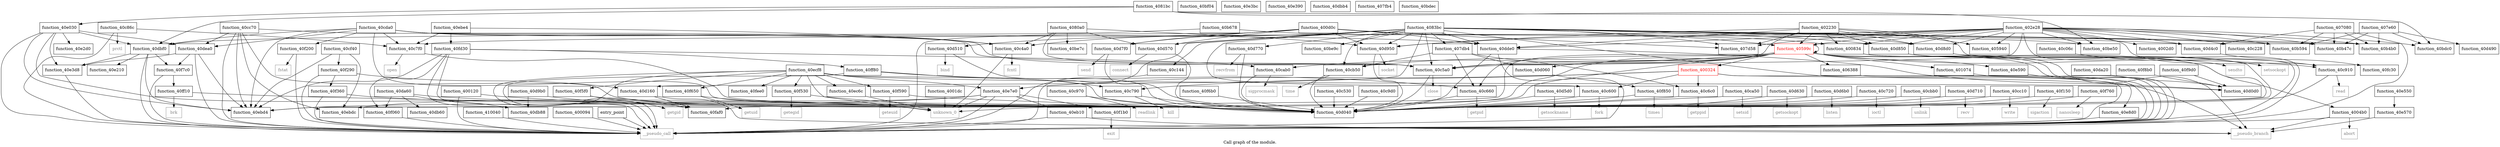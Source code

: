 digraph "Call graph of the module." {
  label="Call graph of the module.";
  node [shape=record];

  Node_function_40be9c [label="{function_40be9c}"];
  Node_function_40bf04 [label="{function_40bf04}"];
  Node_function_40c06c [label="{function_40c06c}"];
  Node_function_40db88 [label="{function_40db88}"];
  Node_function_40cc70 [label="{function_40cc70}"];
  Node_function_40da20 [label="{function_40da20}"];
  Node_function_40c144 [label="{function_40c144}"];
  Node_function_40da60 [label="{function_40da60}"];
  Node_function_40c228 [label="{function_40c228}"];
  Node_function_40c4a0 [label="{function_40c4a0}"];
  Node_function_40c530 [label="{function_40c530}"];
  Node_function_40c5a0 [label="{function_40c5a0}"];
  Node_function_40d950 [label="{function_40d950}"];
  Node_function_40c600 [label="{function_40c600}"];
  Node_function_40c86c [label="{function_40c86c}"];
  Node_function_40d770 [label="{function_40d770}"];
  Node_function_40cda0 [label="{function_40cda0}"];
  Node_function_40cf40 [label="{function_40cf40}"];
  Node_function_40c910 [label="{function_40c910}"];
  Node_function_40d510 [label="{function_40d510}"];
  Node_function_40c660 [label="{function_40c660}"];
  Node_function_40c970 [label="{function_40c970}"];
  Node_function_40d570 [label="{function_40d570}"];
  Node_function_40c9d0 [label="{function_40c9d0}"];
  Node_function_40d7f0 [label="{function_40d7f0}"];
  Node_function_40d040 [label="{function_40d040}"];
  Node_function_40d060 [label="{function_40d060}"];
  Node_function_40d5d0 [label="{function_40d5d0}"];
  Node_function_40d0d0 [label="{function_40d0d0}"];
  Node_function_40ca50 [label="{function_40ca50}"];
  Node_function_40d850 [label="{function_40d850}"];
  Node_function_40d160 [label="{function_40d160}"];
  Node_function_40cab0 [label="{function_40cab0}"];
  Node_function_40d630 [label="{function_40d630}"];
  Node_function_40db60 [label="{function_40db60}"];
  Node_function_40d9b0 [label="{function_40d9b0}"];
  Node_function_40c6c0 [label="{function_40c6c0}"];
  Node_function_40cb50 [label="{function_40cb50}"];
  Node_function_40d6b0 [label="{function_40d6b0}"];
  Node_function_40c720 [label="{function_40c720}"];
  Node_function_40cbb0 [label="{function_40cbb0}"];
  Node_function_40c790 [label="{function_40c790}"];
  Node_function_40c7f0 [label="{function_40c7f0}"];
  Node_function_40d710 [label="{function_40d710}"];
  Node_function_40cc10 [label="{function_40cc10}"];
  Node_function_40dbf0 [label="{function_40dbf0}"];
  Node_function_40d490 [label="{function_40d490}"];
  Node_function_40d8d0 [label="{function_40d8d0}"];
  Node_function_40d4c0 [label="{function_40d4c0}"];
  Node_function_40dde0 [label="{function_40dde0}"];
  Node_function_40e3bc [label="{function_40e3bc}"];
  Node_function_40e3d8 [label="{function_40e3d8}"];
  Node_function_40e550 [label="{function_40e550}"];
  Node_function_40e570 [label="{function_40e570}"];
  Node_function_40e590 [label="{function_40e590}"];
  Node_function_40e210 [label="{function_40e210}"];
  Node_function_40e2d0 [label="{function_40e2d0}"];
  Node_function_40e390 [label="{function_40e390}"];
  Node_getpid [color="gray50", fontcolor="gray50", label="{getpid}"];
  Node_getppid [color="gray50", fontcolor="gray50", label="{getppid}"];
  Node_function_40dea0 [label="{function_40dea0}"];
  Node_function_40e030 [label="{function_40e030}"];
  Node_function_40dbb4 [label="{function_40dbb4}"];
  Node_geteuid [color="gray50", fontcolor="gray50", label="{geteuid}"];
  Node_getgid [color="gray50", fontcolor="gray50", label="{getgid}"];
  Node_getuid [color="gray50", fontcolor="gray50", label="{getuid}"];
  Node_nanosleep [color="gray50", fontcolor="gray50", label="{nanosleep}"];
  Node_times [color="gray50", fontcolor="gray50", label="{times}"];
  Node_brk [color="gray50", fontcolor="gray50", label="{brk}"];
  Node_abort [color="gray50", fontcolor="gray50", label="{abort}"];
  Node_function_40e7e0 [label="{function_40e7e0}"];
  Node_function_40e8d0 [label="{function_40e8d0}"];
  Node_function_40eb10 [label="{function_40eb10}"];
  Node_function_40ebd4 [label="{function_40ebd4}"];
  Node_function_40ebdc [label="{function_40ebdc}"];
  Node_function_40ebe4 [label="{function_40ebe4}"];
  Node_function_40ec6c [label="{function_40ec6c}"];
  Node_function_40ecf8 [label="{function_40ecf8}"];
  Node_function_40f060 [label="{function_40f060}"];
  Node_function_40f150 [label="{function_40f150}"];
  Node_function_40f1b0 [label="{function_40f1b0}"];
  Node_function_40f200 [label="{function_40f200}"];
  Node_function_40f290 [label="{function_40f290}"];
  Node_function_40f360 [label="{function_40f360}"];
  Node_function_40f530 [label="{function_40f530}"];
  Node_function_40f590 [label="{function_40f590}"];
  Node_function_40f5f0 [label="{function_40f5f0}"];
  Node_function_40f650 [label="{function_40f650}"];
  Node_function_40f6b0 [label="{function_40f6b0}"];
  Node_function_40f760 [label="{function_40f760}"];
  Node_function_40f7c0 [label="{function_40f7c0}"];
  Node_function_40f850 [label="{function_40f850}"];
  Node_function_40f8b0 [label="{function_40f8b0}"];
  Node_function_40f9d0 [label="{function_40f9d0}"];
  Node_function_40faf0 [label="{function_40faf0}"];
  Node_function_40fc30 [label="{function_40fc30}"];
  Node_function_40fd30 [label="{function_40fd30}"];
  Node_function_40fee0 [label="{function_40fee0}"];
  Node_function_40ff10 [label="{function_40ff10}"];
  Node_function_40ff80 [label="{function_40ff80}"];
  Node_function_410040 [label="{function_410040}"];
  Node_unknown_0 [color="gray50", fontcolor="gray50", label="{unknown_0}"];
  Node_fcntl [color="gray50", fontcolor="gray50", label="{fcntl}"];
  Node_close [color="gray50", fontcolor="gray50", label="{close}"];
  Node_fork [color="gray50", fontcolor="gray50", label="{fork}"];
  Node_ioctl [color="gray50", fontcolor="gray50", label="{ioctl}"];
  Node_kill [color="gray50", fontcolor="gray50", label="{kill}"];
  Node_open [color="gray50", fontcolor="gray50", label="{open}"];
  Node_prctl [color="gray50", fontcolor="gray50", label="{prctl}"];
  Node_read [color="gray50", fontcolor="gray50", label="{read}"];
  Node_readlink [color="gray50", fontcolor="gray50", label="{readlink}"];
  Node_setsid [color="gray50", fontcolor="gray50", label="{setsid}"];
  Node_sigprocmask [color="gray50", fontcolor="gray50", label="{sigprocmask}"];
  Node_time [color="gray50", fontcolor="gray50", label="{time}"];
  Node_unlink [color="gray50", fontcolor="gray50", label="{unlink}"];
  Node_write [color="gray50", fontcolor="gray50", label="{write}"];
  Node_bind [color="gray50", fontcolor="gray50", label="{bind}"];
  Node_connect [color="gray50", fontcolor="gray50", label="{connect}"];
  Node_getsockname [color="gray50", fontcolor="gray50", label="{getsockname}"];
  Node_getsockopt [color="gray50", fontcolor="gray50", label="{getsockopt}"];
  Node_listen [color="gray50", fontcolor="gray50", label="{listen}"];
  Node_recv [color="gray50", fontcolor="gray50", label="{recv}"];
  Node_recvfrom [color="gray50", fontcolor="gray50", label="{recvfrom}"];
  Node_send [color="gray50", fontcolor="gray50", label="{send}"];
  Node_sendto [color="gray50", fontcolor="gray50", label="{sendto}"];
  Node_setsockopt [color="gray50", fontcolor="gray50", label="{setsockopt}"];
  Node_socket [color="gray50", fontcolor="gray50", label="{socket}"];
  Node_sigaction [color="gray50", fontcolor="gray50", label="{sigaction}"];
  Node_exit [color="gray50", fontcolor="gray50", label="{exit}"];
  Node_fstat [color="gray50", fontcolor="gray50", label="{fstat}"];
  Node_getegid [color="gray50", fontcolor="gray50", label="{getegid}"];
  Node___pseudo_call [color="gray50", fontcolor="gray50", label="{__pseudo_call}"];
  Node___pseudo_branch [color="gray50", fontcolor="gray50", label="{__pseudo_branch}"];
  Node_function_400094 [label="{function_400094}"];
  Node_function_400120 [label="{function_400120}"];
  Node_function_4001dc [label="{function_4001dc}"];
  Node_entry_point [label="{entry_point}"];
  Node_function_4002d0 [label="{function_4002d0}"];
  Node_function_400324 [color="red", fontcolor="red", label="{function_400324}"];
  Node_function_4004b0 [label="{function_4004b0}"];
  Node_function_407080 [label="{function_407080}"];
  Node_function_400834 [label="{function_400834}"];
  Node_function_400d0c [label="{function_400d0c}"];
  Node_function_401074 [label="{function_401074}"];
  Node_function_402230 [label="{function_402230}"];
  Node_function_402e28 [label="{function_402e28}"];
  Node_function_405940 [label="{function_405940}"];
  Node_function_40599c [color="red", fontcolor="red", label="{function_40599c}"];
  Node_function_406388 [label="{function_406388}"];
  Node_function_407d58 [label="{function_407d58}"];
  Node_function_407db4 [label="{function_407db4}"];
  Node_function_407e60 [label="{function_407e60}"];
  Node_function_407fb4 [label="{function_407fb4}"];
  Node_function_4080a0 [label="{function_4080a0}"];
  Node_function_4081bc [label="{function_4081bc}"];
  Node_function_4083bc [label="{function_4083bc}"];
  Node_function_40b47c [label="{function_40b47c}"];
  Node_function_40b4b0 [label="{function_40b4b0}"];
  Node_function_40b594 [label="{function_40b594}"];
  Node_function_40b678 [label="{function_40b678}"];
  Node_function_40bdc0 [label="{function_40bdc0}"];
  Node_function_40bdec [label="{function_40bdec}"];
  Node_function_40be50 [label="{function_40be50}"];
  Node_function_40be7c [label="{function_40be7c}"];
  Node_function_40c06c -> Node_function_40c910;
  Node_function_40cc70 -> Node_function_40c5a0;
  Node_function_40cc70 -> Node_function_40d040;
  Node_function_40cc70 -> Node_function_40dea0;
  Node_function_40cc70 -> Node_function_40ebd4;
  Node_function_40cc70 -> Node_function_40ebdc;
  Node_function_40cc70 -> Node___pseudo_call;
  Node_function_40da20 -> Node_function_40d0d0;
  Node_function_40c144 -> Node___pseudo_call;
  Node_function_40da60 -> Node_function_40db88;
  Node_function_40da60 -> Node_function_40d040;
  Node_function_40da60 -> Node_function_40db60;
  Node_function_40da60 -> Node_function_40f060;
  Node_function_40c4a0 -> Node_unknown_0;
  Node_function_40c4a0 -> Node_fcntl;
  Node_function_40c530 -> Node_function_40d040;
  Node_function_40c5a0 -> Node_function_40d040;
  Node_function_40c5a0 -> Node_close;
  Node_function_40d950 -> Node_function_40d040;
  Node_function_40d950 -> Node_socket;
  Node_function_40c600 -> Node_function_40d040;
  Node_function_40c600 -> Node_fork;
  Node_function_40c86c -> Node_function_40c7f0;
  Node_function_40c86c -> Node_prctl;
  Node_function_40c86c -> Node___pseudo_call;
  Node_function_40d770 -> Node_function_40d040;
  Node_function_40d770 -> Node_recvfrom;
  Node_function_40cda0 -> Node_function_40c4a0;
  Node_function_40cda0 -> Node_function_40c5a0;
  Node_function_40cda0 -> Node_function_40d040;
  Node_function_40cda0 -> Node_function_40c7f0;
  Node_function_40cda0 -> Node_function_40dbf0;
  Node_function_40cda0 -> Node_function_40dde0;
  Node_function_40cda0 -> Node_function_40dea0;
  Node_function_40cda0 -> Node_function_40ebd4;
  Node_function_40cda0 -> Node_function_40f200;
  Node_function_40cf40 -> Node_function_40ebd4;
  Node_function_40cf40 -> Node_function_40ebdc;
  Node_function_40cf40 -> Node_function_40f290;
  Node_function_40c910 -> Node_function_40d040;
  Node_function_40c910 -> Node_read;
  Node_function_40d510 -> Node_function_40d040;
  Node_function_40d510 -> Node_bind;
  Node_function_40c660 -> Node_function_40d040;
  Node_function_40c660 -> Node_getpid;
  Node_function_40c970 -> Node_function_40d040;
  Node_function_40c970 -> Node_readlink;
  Node_function_40d570 -> Node_function_40d040;
  Node_function_40d570 -> Node_connect;
  Node_function_40c9d0 -> Node_function_40d040;
  Node_function_40d7f0 -> Node_function_40d040;
  Node_function_40d7f0 -> Node_send;
  Node_function_40d060 -> Node_function_40f850;
  Node_function_40d5d0 -> Node_function_40d040;
  Node_function_40d5d0 -> Node_getsockname;
  Node_function_40ca50 -> Node_function_40d040;
  Node_function_40ca50 -> Node_setsid;
  Node_function_40d850 -> Node_function_40d040;
  Node_function_40d850 -> Node_sendto;
  Node_function_40d160 -> Node_function_40faf0;
  Node_function_40d160 -> Node___pseudo_branch;
  Node_function_40cab0 -> Node_function_40d040;
  Node_function_40cab0 -> Node_sigprocmask;
  Node_function_40d630 -> Node_function_40d040;
  Node_function_40d630 -> Node_getsockopt;
  Node_function_40d9b0 -> Node_function_40db88;
  Node_function_40d9b0 -> Node_function_40d040;
  Node_function_40c6c0 -> Node_function_40d040;
  Node_function_40c6c0 -> Node_getppid;
  Node_function_40cb50 -> Node_function_40d040;
  Node_function_40cb50 -> Node_time;
  Node_function_40d6b0 -> Node_function_40d040;
  Node_function_40d6b0 -> Node_listen;
  Node_function_40c720 -> Node_function_40d040;
  Node_function_40c720 -> Node_ioctl;
  Node_function_40cbb0 -> Node_function_40d040;
  Node_function_40cbb0 -> Node_unlink;
  Node_function_40c790 -> Node_function_40d040;
  Node_function_40c790 -> Node_kill;
  Node_function_40c7f0 -> Node_function_40d040;
  Node_function_40c7f0 -> Node_open;
  Node_function_40d710 -> Node_function_40d040;
  Node_function_40d710 -> Node_recv;
  Node_function_40cc10 -> Node_function_40d040;
  Node_function_40cc10 -> Node_write;
  Node_function_40dbf0 -> Node_function_40e3d8;
  Node_function_40dbf0 -> Node_function_40e210;
  Node_function_40dbf0 -> Node_function_40ebd4;
  Node_function_40dbf0 -> Node_function_40f7c0;
  Node_function_40dbf0 -> Node___pseudo_call;
  Node_function_40d8d0 -> Node_function_40d040;
  Node_function_40d8d0 -> Node_setsockopt;
  Node_function_40d4c0 -> Node_function_40fc30;
  Node_function_40dde0 -> Node_function_40d040;
  Node_function_40dde0 -> Node_function_40d0d0;
  Node_function_40dde0 -> Node___pseudo_call;
  Node_function_40e3d8 -> Node___pseudo_call;
  Node_function_40e550 -> Node_function_40e570;
  Node_function_40e570 -> Node___pseudo_branch;
  Node_function_40e590 -> Node___pseudo_call;
  Node_function_40dea0 -> Node_function_40e3d8;
  Node_function_40dea0 -> Node_function_40ebd4;
  Node_function_40dea0 -> Node_function_40f7c0;
  Node_function_40dea0 -> Node___pseudo_call;
  Node_function_40e030 -> Node_function_40dbf0;
  Node_function_40e030 -> Node_function_40e3d8;
  Node_function_40e030 -> Node_function_40e2d0;
  Node_function_40e030 -> Node_function_40dea0;
  Node_function_40e030 -> Node_function_40ebd4;
  Node_function_40e030 -> Node_function_40faf0;
  Node_function_40e030 -> Node___pseudo_call;
  Node_function_40e7e0 -> Node_function_40eb10;
  Node_function_40e7e0 -> Node_function_40ebd4;
  Node_function_40e7e0 -> Node_function_40ebdc;
  Node_function_40e7e0 -> Node_function_40f1b0;
  Node_function_40e7e0 -> Node_unknown_0;
  Node_function_40e7e0 -> Node___pseudo_call;
  Node_function_40e8d0 -> Node___pseudo_call;
  Node_function_40eb10 -> Node___pseudo_call;
  Node_function_40eb10 -> Node___pseudo_branch;
  Node_function_40ebe4 -> Node_function_40c4a0;
  Node_function_40ebe4 -> Node_function_40c7f0;
  Node_function_40ebe4 -> Node_function_40fd30;
  Node_function_40ec6c -> Node_unknown_0;
  Node_function_40ecf8 -> Node_function_40d040;
  Node_function_40ecf8 -> Node_function_40d0d0;
  Node_function_40ecf8 -> Node_function_40e7e0;
  Node_function_40ecf8 -> Node_function_40ec6c;
  Node_function_40ecf8 -> Node_function_40f530;
  Node_function_40ecf8 -> Node_function_40f590;
  Node_function_40ecf8 -> Node_function_40f5f0;
  Node_function_40ecf8 -> Node_function_40f650;
  Node_function_40ecf8 -> Node_function_40faf0;
  Node_function_40ecf8 -> Node_function_40fee0;
  Node_function_40ecf8 -> Node_unknown_0;
  Node_function_40ecf8 -> Node___pseudo_call;
  Node_function_40f060 -> Node___pseudo_call;
  Node_function_40f150 -> Node_function_40d040;
  Node_function_40f150 -> Node_sigaction;
  Node_function_40f1b0 -> Node_exit;
  Node_function_40f200 -> Node_fstat;
  Node_function_40f200 -> Node___pseudo_call;
  Node_function_40f290 -> Node_function_40d160;
  Node_function_40f290 -> Node_function_40f360;
  Node_function_40f290 -> Node___pseudo_call;
  Node_function_40f360 -> Node_function_40d040;
  Node_function_40f360 -> Node___pseudo_call;
  Node_function_40f530 -> Node_function_40d040;
  Node_function_40f530 -> Node_getegid;
  Node_function_40f590 -> Node_function_40d040;
  Node_function_40f590 -> Node_geteuid;
  Node_function_40f5f0 -> Node_function_40d040;
  Node_function_40f5f0 -> Node_getgid;
  Node_function_40f650 -> Node_function_40d040;
  Node_function_40f650 -> Node_getuid;
  Node_function_40f6b0 -> Node_function_40d040;
  Node_function_40f760 -> Node_function_40d040;
  Node_function_40f760 -> Node_nanosleep;
  Node_function_40f7c0 -> Node_function_40ff10;
  Node_function_40f7c0 -> Node___pseudo_call;
  Node_function_40f850 -> Node_function_40d040;
  Node_function_40f850 -> Node_times;
  Node_function_40f8b0 -> Node_function_40d0d0;
  Node_function_40f9d0 -> Node_function_40d0d0;
  Node_function_40fd30 -> Node_function_40db88;
  Node_function_40fd30 -> Node_function_40cab0;
  Node_function_40fd30 -> Node_function_40ebd4;
  Node_function_40fd30 -> Node_function_40f060;
  Node_function_40fd30 -> Node_function_40ff80;
  Node_function_40fd30 -> Node___pseudo_call;
  Node_function_40ff10 -> Node_function_40d040;
  Node_function_40ff10 -> Node_brk;
  Node_function_40ff80 -> Node_function_40c660;
  Node_function_40ff80 -> Node_function_40c790;
  Node_function_40ff80 -> Node___pseudo_call;
  Node_function_410040 -> Node___pseudo_call;
  Node_function_400094 -> Node___pseudo_call;
  Node_function_400120 -> Node_unknown_0;
  Node_function_400120 -> Node___pseudo_call;
  Node_function_4001dc -> Node_unknown_0;
  Node_entry_point -> Node___pseudo_call;
  Node_function_400324 -> Node_function_40c600;
  Node_function_400324 -> Node_function_40c6c0;
  Node_function_400324 -> Node_function_40c790;
  Node_function_400324 -> Node_function_40e7e0;
  Node_function_400324 -> Node_function_40e8d0;
  Node_function_400324 -> Node___pseudo_call;
  Node_function_4004b0 -> Node_abort;
  Node_function_4004b0 -> Node___pseudo_call;
  Node_function_4004b0 -> Node___pseudo_branch;
  Node_function_407080 -> Node_function_40d4c0;
  Node_function_407080 -> Node___pseudo_call;
  Node_function_407080 -> Node_function_40b47c;
  Node_function_407080 -> Node_function_40b4b0;
  Node_function_407080 -> Node_function_40b594;
  Node_function_400834 -> Node___pseudo_call;
  Node_function_400834 -> Node___pseudo_branch;
  Node_function_400d0c -> Node_function_40d950;
  Node_function_400d0c -> Node_function_40d510;
  Node_function_400d0c -> Node_function_40d570;
  Node_function_400d0c -> Node_function_40d7f0;
  Node_function_400d0c -> Node_function_40dde0;
  Node_function_400d0c -> Node___pseudo_call;
  Node_function_400d0c -> Node_function_400834;
  Node_function_400d0c -> Node_function_407d58;
  Node_function_401074 -> Node___pseudo_call;
  Node_function_402230 -> Node_function_40c5a0;
  Node_function_402230 -> Node_function_40d950;
  Node_function_402230 -> Node_function_40d850;
  Node_function_402230 -> Node_function_40d8d0;
  Node_function_402230 -> Node_function_40dde0;
  Node_function_402230 -> Node___pseudo_call;
  Node_function_402230 -> Node_function_400834;
  Node_function_402230 -> Node_function_405940;
  Node_function_402230 -> Node_function_40599c;
  Node_function_402230 -> Node_function_407d58;
  Node_function_402e28 -> Node_function_40c228;
  Node_function_402e28 -> Node_function_40c5a0;
  Node_function_402e28 -> Node_function_40d950;
  Node_function_402e28 -> Node_function_40c910;
  Node_function_402e28 -> Node_function_40d850;
  Node_function_402e28 -> Node_function_40c7f0;
  Node_function_402e28 -> Node_function_40d8d0;
  Node_function_402e28 -> Node_function_40d4c0;
  Node_function_402e28 -> Node_function_40dde0;
  Node_function_402e28 -> Node___pseudo_call;
  Node_function_402e28 -> Node_function_4002d0;
  Node_function_402e28 -> Node_function_400834;
  Node_function_402e28 -> Node_function_405940;
  Node_function_402e28 -> Node_function_40599c;
  Node_function_402e28 -> Node_function_407d58;
  Node_function_402e28 -> Node_function_40b47c;
  Node_function_402e28 -> Node_function_40b4b0;
  Node_function_402e28 -> Node_function_40b594;
  Node_function_402e28 -> Node_function_40bdc0;
  Node_function_402e28 -> Node_function_40be50;
  Node_function_40599c -> Node_function_40c5a0;
  Node_function_40599c -> Node_function_40c910;
  Node_function_40599c -> Node_function_40c660;
  Node_function_40599c -> Node_function_40d060;
  Node_function_40599c -> Node_function_40cab0;
  Node_function_40599c -> Node_function_40cb50;
  Node_function_40599c -> Node_function_40e590;
  Node_function_40599c -> Node_function_40ebd4;
  Node_function_40599c -> Node_function_40faf0;
  Node_function_40599c -> Node_unknown_0;
  Node_function_40599c -> Node___pseudo_call;
  Node_function_40599c -> Node_function_400324;
  Node_function_40599c -> Node_function_4004b0;
  Node_function_40599c -> Node_function_401074;
  Node_function_40599c -> Node_function_40599c;
  Node_function_40599c -> Node_function_406388;
  Node_function_406388 -> Node___pseudo_call;
  Node_function_407db4 -> Node_function_40c660;
  Node_function_407db4 -> Node_function_40d060;
  Node_function_407db4 -> Node_function_40c6c0;
  Node_function_407db4 -> Node_function_40cb50;
  Node_function_407e60 -> Node_function_40d490;
  Node_function_407e60 -> Node_function_40b47c;
  Node_function_407e60 -> Node_function_40b4b0;
  Node_function_407e60 -> Node_function_40b594;
  Node_function_407e60 -> Node_function_40bdc0;
  Node_function_4080a0 -> Node_function_40c4a0;
  Node_function_4080a0 -> Node_function_40c5a0;
  Node_function_4080a0 -> Node_function_40d950;
  Node_function_4080a0 -> Node_function_40d570;
  Node_function_4080a0 -> Node_function_40be7c;
  Node_function_4081bc -> Node_function_40dbf0;
  Node_function_4081bc -> Node_function_40e030;
  Node_function_4081bc -> Node_function_40bdc0;
  Node_function_4081bc -> Node_function_40be50;
  Node_function_4083bc -> Node_function_40be9c;
  Node_function_4083bc -> Node_function_40c144;
  Node_function_4083bc -> Node_function_40c4a0;
  Node_function_4083bc -> Node_function_40c5a0;
  Node_function_4083bc -> Node_function_40d950;
  Node_function_4083bc -> Node_function_40c600;
  Node_function_4083bc -> Node_function_40d770;
  Node_function_4083bc -> Node_function_40d570;
  Node_function_4083bc -> Node_function_40d7f0;
  Node_function_4083bc -> Node_function_40d850;
  Node_function_4083bc -> Node_function_40d160;
  Node_function_4083bc -> Node_function_40cb50;
  Node_function_4083bc -> Node_function_40d8d0;
  Node_function_4083bc -> Node_function_40d4c0;
  Node_function_4083bc -> Node_function_40dde0;
  Node_function_4083bc -> Node___pseudo_call;
  Node_function_4083bc -> Node___pseudo_branch;
  Node_function_4083bc -> Node_function_40599c;
  Node_function_4083bc -> Node_function_407d58;
  Node_function_4083bc -> Node_function_407db4;
  Node_function_4083bc -> Node_function_40b47c;
  Node_function_4083bc -> Node_function_40b4b0;
  Node_function_4083bc -> Node_function_40b594;
  Node_function_40b678 -> Node_function_40dbf0;
  Node_function_40b678 -> Node_function_40be50;
}

